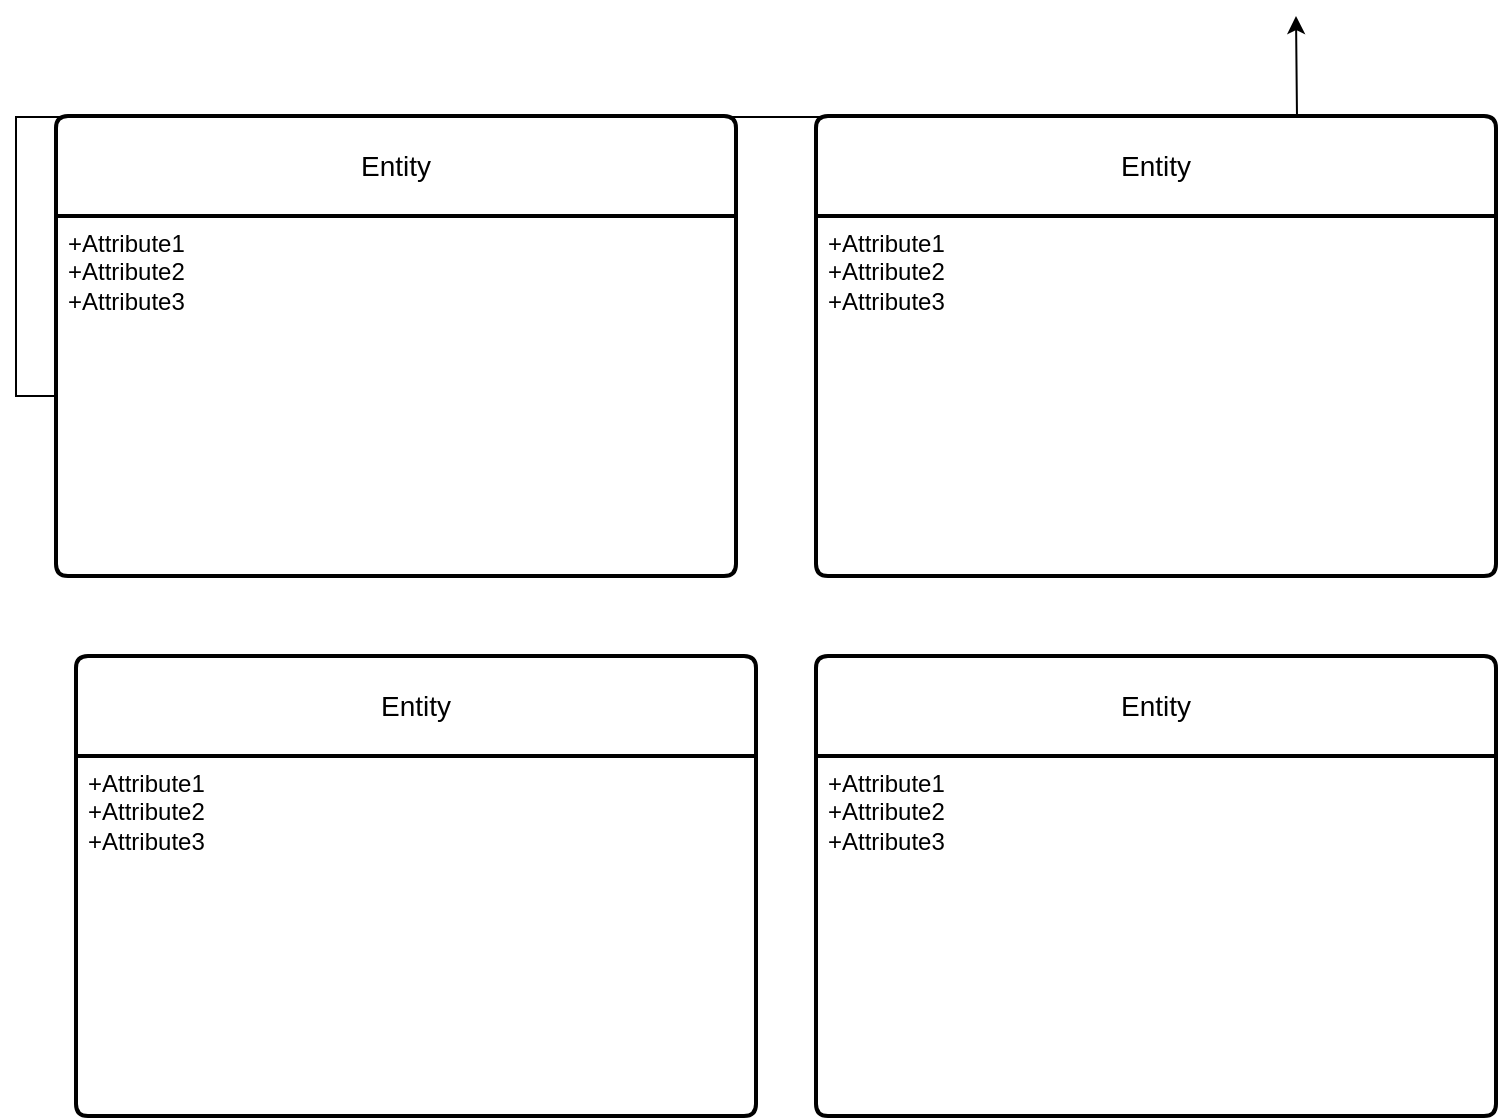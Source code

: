 <mxfile version="23.1.5" type="github">
  <diagram name="Página-1" id="mJLCUhvSLpM9Iwz3uHTD">
    <mxGraphModel dx="1814" dy="534" grid="1" gridSize="10" guides="1" tooltips="1" connect="1" arrows="1" fold="1" page="1" pageScale="1" pageWidth="827" pageHeight="1169" math="0" shadow="0">
      <root>
        <mxCell id="0" />
        <mxCell id="1" parent="0" />
        <mxCell id="nwRbtmuTJXpdJ-Nork_Q-1" value="Entity" style="swimlane;childLayout=stackLayout;horizontal=1;startSize=50;horizontalStack=0;rounded=1;fontSize=14;fontStyle=0;strokeWidth=2;resizeParent=0;resizeLast=1;shadow=0;dashed=0;align=center;arcSize=4;whiteSpace=wrap;html=1;" parent="1" vertex="1">
          <mxGeometry x="20" y="280" width="340" height="230" as="geometry" />
        </mxCell>
        <mxCell id="nwRbtmuTJXpdJ-Nork_Q-2" value="+Attribute1&#xa;+Attribute2&#xa;+Attribute3" style="align=left;strokeColor=none;fillColor=none;spacingLeft=4;fontSize=12;verticalAlign=top;resizable=0;rotatable=0;part=1;html=1;" parent="nwRbtmuTJXpdJ-Nork_Q-1" vertex="1">
          <mxGeometry y="50" width="340" height="180" as="geometry" />
        </mxCell>
        <mxCell id="nwRbtmuTJXpdJ-Nork_Q-13" value="Entity" style="swimlane;childLayout=stackLayout;horizontal=1;startSize=50;horizontalStack=0;rounded=1;fontSize=14;fontStyle=0;strokeWidth=2;resizeParent=0;resizeLast=1;shadow=0;dashed=0;align=center;arcSize=4;whiteSpace=wrap;html=1;" parent="1" vertex="1">
          <mxGeometry x="400" y="280" width="340" height="230" as="geometry" />
        </mxCell>
        <mxCell id="nwRbtmuTJXpdJ-Nork_Q-14" value="+Attribute1&#xa;+Attribute2&#xa;+Attribute3" style="align=left;strokeColor=none;fillColor=none;spacingLeft=4;fontSize=12;verticalAlign=top;resizable=0;rotatable=0;part=1;html=1;" parent="nwRbtmuTJXpdJ-Nork_Q-13" vertex="1">
          <mxGeometry y="50" width="340" height="180" as="geometry" />
        </mxCell>
        <mxCell id="nwRbtmuTJXpdJ-Nork_Q-15" value="Entity" style="swimlane;childLayout=stackLayout;horizontal=1;startSize=50;horizontalStack=0;rounded=1;fontSize=14;fontStyle=0;strokeWidth=2;resizeParent=0;resizeLast=1;shadow=0;dashed=0;align=center;arcSize=4;whiteSpace=wrap;html=1;" parent="1" vertex="1">
          <mxGeometry x="30" y="550" width="340" height="230" as="geometry" />
        </mxCell>
        <mxCell id="nwRbtmuTJXpdJ-Nork_Q-16" value="+Attribute1&#xa;+Attribute2&#xa;+Attribute3" style="align=left;strokeColor=none;fillColor=none;spacingLeft=4;fontSize=12;verticalAlign=top;resizable=0;rotatable=0;part=1;html=1;" parent="nwRbtmuTJXpdJ-Nork_Q-15" vertex="1">
          <mxGeometry y="50" width="340" height="180" as="geometry" />
        </mxCell>
        <mxCell id="nwRbtmuTJXpdJ-Nork_Q-17" value="Entity" style="swimlane;childLayout=stackLayout;horizontal=1;startSize=50;horizontalStack=0;rounded=1;fontSize=14;fontStyle=0;strokeWidth=2;resizeParent=0;resizeLast=1;shadow=0;dashed=0;align=center;arcSize=4;whiteSpace=wrap;html=1;" parent="1" vertex="1">
          <mxGeometry x="400" y="550" width="340" height="230" as="geometry" />
        </mxCell>
        <mxCell id="nwRbtmuTJXpdJ-Nork_Q-18" value="+Attribute1&#xa;+Attribute2&#xa;+Attribute3" style="align=left;strokeColor=none;fillColor=none;spacingLeft=4;fontSize=12;verticalAlign=top;resizable=0;rotatable=0;part=1;html=1;" parent="nwRbtmuTJXpdJ-Nork_Q-17" vertex="1">
          <mxGeometry y="50" width="340" height="180" as="geometry" />
        </mxCell>
        <mxCell id="7Ote9UqceGY05pYptn74-1" style="edgeStyle=orthogonalEdgeStyle;rounded=0;orthogonalLoop=1;jettySize=auto;html=1;exitX=0;exitY=0.5;exitDx=0;exitDy=0;" edge="1" parent="1" source="nwRbtmuTJXpdJ-Nork_Q-2">
          <mxGeometry relative="1" as="geometry">
            <mxPoint x="640" y="230" as="targetPoint" />
          </mxGeometry>
        </mxCell>
      </root>
    </mxGraphModel>
  </diagram>
</mxfile>
